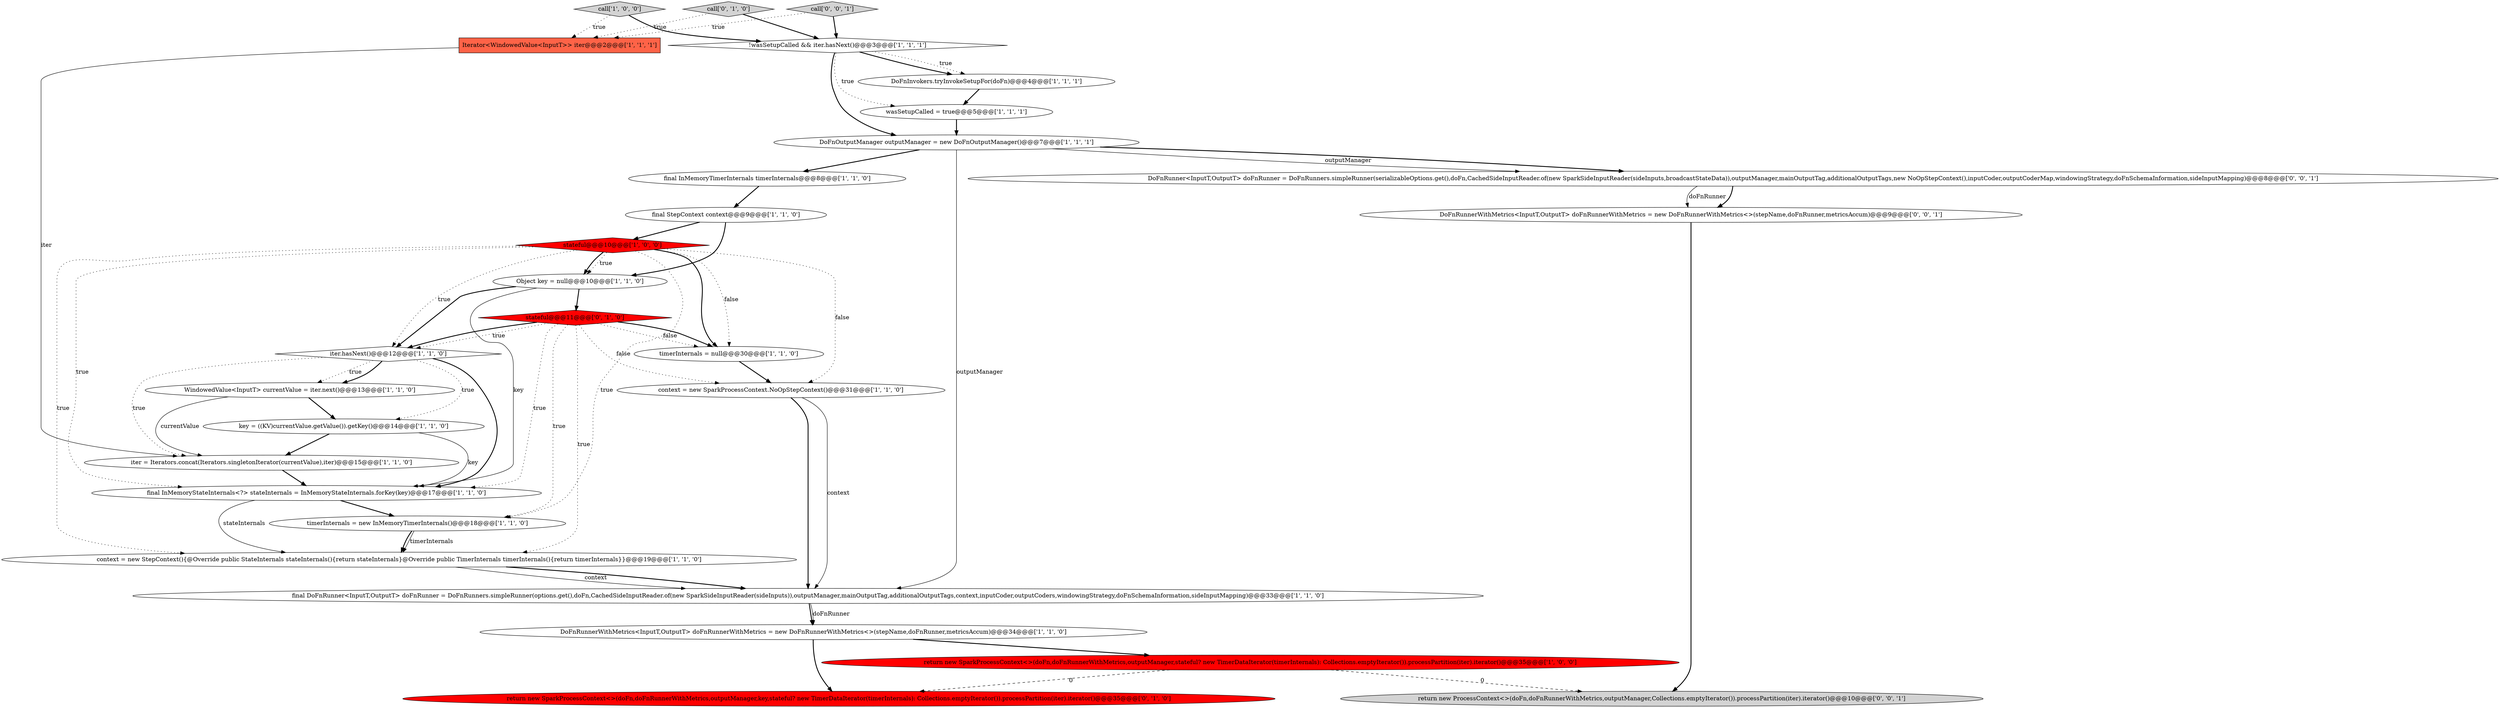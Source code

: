digraph {
7 [style = filled, label = "iter = Iterators.concat(Iterators.singletonIterator(currentValue),iter)@@@15@@@['1', '1', '0']", fillcolor = white, shape = ellipse image = "AAA0AAABBB1BBB"];
20 [style = filled, label = "return new SparkProcessContext<>(doFn,doFnRunnerWithMetrics,outputManager,stateful? new TimerDataIterator(timerInternals): Collections.emptyIterator()).processPartition(iter).iterator()@@@35@@@['1', '0', '0']", fillcolor = red, shape = ellipse image = "AAA1AAABBB1BBB"];
26 [style = filled, label = "return new ProcessContext<>(doFn,doFnRunnerWithMetrics,outputManager,Collections.emptyIterator()).processPartition(iter).iterator()@@@10@@@['0', '0', '1']", fillcolor = lightgray, shape = ellipse image = "AAA0AAABBB3BBB"];
27 [style = filled, label = "call['0', '0', '1']", fillcolor = lightgray, shape = diamond image = "AAA0AAABBB3BBB"];
17 [style = filled, label = "wasSetupCalled = true@@@5@@@['1', '1', '1']", fillcolor = white, shape = ellipse image = "AAA0AAABBB1BBB"];
2 [style = filled, label = "timerInternals = new InMemoryTimerInternals()@@@18@@@['1', '1', '0']", fillcolor = white, shape = ellipse image = "AAA0AAABBB1BBB"];
10 [style = filled, label = "context = new SparkProcessContext.NoOpStepContext()@@@31@@@['1', '1', '0']", fillcolor = white, shape = ellipse image = "AAA0AAABBB1BBB"];
19 [style = filled, label = "timerInternals = null@@@30@@@['1', '1', '0']", fillcolor = white, shape = ellipse image = "AAA0AAABBB1BBB"];
25 [style = filled, label = "DoFnRunner<InputT,OutputT> doFnRunner = DoFnRunners.simpleRunner(serializableOptions.get(),doFn,CachedSideInputReader.of(new SparkSideInputReader(sideInputs,broadcastStateData)),outputManager,mainOutputTag,additionalOutputTags,new NoOpStepContext(),inputCoder,outputCoderMap,windowingStrategy,doFnSchemaInformation,sideInputMapping)@@@8@@@['0', '0', '1']", fillcolor = white, shape = ellipse image = "AAA0AAABBB3BBB"];
6 [style = filled, label = "iter.hasNext()@@@12@@@['1', '1', '0']", fillcolor = white, shape = diamond image = "AAA0AAABBB1BBB"];
22 [style = filled, label = "stateful@@@11@@@['0', '1', '0']", fillcolor = red, shape = diamond image = "AAA1AAABBB2BBB"];
28 [style = filled, label = "DoFnRunnerWithMetrics<InputT,OutputT> doFnRunnerWithMetrics = new DoFnRunnerWithMetrics<>(stepName,doFnRunner,metricsAccum)@@@9@@@['0', '0', '1']", fillcolor = white, shape = ellipse image = "AAA0AAABBB3BBB"];
21 [style = filled, label = "call['1', '0', '0']", fillcolor = lightgray, shape = diamond image = "AAA0AAABBB1BBB"];
8 [style = filled, label = "stateful@@@10@@@['1', '0', '0']", fillcolor = red, shape = diamond image = "AAA1AAABBB1BBB"];
11 [style = filled, label = "final DoFnRunner<InputT,OutputT> doFnRunner = DoFnRunners.simpleRunner(options.get(),doFn,CachedSideInputReader.of(new SparkSideInputReader(sideInputs)),outputManager,mainOutputTag,additionalOutputTags,context,inputCoder,outputCoders,windowingStrategy,doFnSchemaInformation,sideInputMapping)@@@33@@@['1', '1', '0']", fillcolor = white, shape = ellipse image = "AAA0AAABBB1BBB"];
3 [style = filled, label = "final StepContext context@@@9@@@['1', '1', '0']", fillcolor = white, shape = ellipse image = "AAA0AAABBB1BBB"];
1 [style = filled, label = "WindowedValue<InputT> currentValue = iter.next()@@@13@@@['1', '1', '0']", fillcolor = white, shape = ellipse image = "AAA0AAABBB1BBB"];
9 [style = filled, label = "Object key = null@@@10@@@['1', '1', '0']", fillcolor = white, shape = ellipse image = "AAA0AAABBB1BBB"];
0 [style = filled, label = "DoFnOutputManager outputManager = new DoFnOutputManager()@@@7@@@['1', '1', '1']", fillcolor = white, shape = ellipse image = "AAA0AAABBB1BBB"];
15 [style = filled, label = "final InMemoryStateInternals<?> stateInternals = InMemoryStateInternals.forKey(key)@@@17@@@['1', '1', '0']", fillcolor = white, shape = ellipse image = "AAA0AAABBB1BBB"];
24 [style = filled, label = "call['0', '1', '0']", fillcolor = lightgray, shape = diamond image = "AAA0AAABBB2BBB"];
13 [style = filled, label = "DoFnRunnerWithMetrics<InputT,OutputT> doFnRunnerWithMetrics = new DoFnRunnerWithMetrics<>(stepName,doFnRunner,metricsAccum)@@@34@@@['1', '1', '0']", fillcolor = white, shape = ellipse image = "AAA0AAABBB1BBB"];
12 [style = filled, label = "final InMemoryTimerInternals timerInternals@@@8@@@['1', '1', '0']", fillcolor = white, shape = ellipse image = "AAA0AAABBB1BBB"];
23 [style = filled, label = "return new SparkProcessContext<>(doFn,doFnRunnerWithMetrics,outputManager,key,stateful? new TimerDataIterator(timerInternals): Collections.emptyIterator()).processPartition(iter).iterator()@@@35@@@['0', '1', '0']", fillcolor = red, shape = ellipse image = "AAA1AAABBB2BBB"];
4 [style = filled, label = "!wasSetupCalled && iter.hasNext()@@@3@@@['1', '1', '1']", fillcolor = white, shape = diamond image = "AAA0AAABBB1BBB"];
14 [style = filled, label = "context = new StepContext(){@Override public StateInternals stateInternals(){return stateInternals}@Override public TimerInternals timerInternals(){return timerInternals}}@@@19@@@['1', '1', '0']", fillcolor = white, shape = ellipse image = "AAA0AAABBB1BBB"];
18 [style = filled, label = "key = ((KV)currentValue.getValue()).getKey()@@@14@@@['1', '1', '0']", fillcolor = white, shape = ellipse image = "AAA0AAABBB1BBB"];
16 [style = filled, label = "DoFnInvokers.tryInvokeSetupFor(doFn)@@@4@@@['1', '1', '1']", fillcolor = white, shape = ellipse image = "AAA0AAABBB1BBB"];
5 [style = filled, label = "Iterator<WindowedValue<InputT>> iter@@@2@@@['1', '1', '1']", fillcolor = tomato, shape = box image = "AAA0AAABBB1BBB"];
9->22 [style = bold, label=""];
22->19 [style = dotted, label="false"];
27->5 [style = dotted, label="true"];
15->2 [style = bold, label=""];
25->28 [style = bold, label=""];
22->19 [style = bold, label=""];
8->19 [style = bold, label=""];
8->2 [style = dotted, label="true"];
0->12 [style = bold, label=""];
6->1 [style = dotted, label="true"];
8->15 [style = dotted, label="true"];
9->15 [style = solid, label="key"];
5->7 [style = solid, label="iter"];
1->18 [style = bold, label=""];
14->11 [style = solid, label="context"];
19->10 [style = bold, label=""];
28->26 [style = bold, label=""];
2->14 [style = solid, label="timerInternals"];
16->17 [style = bold, label=""];
8->10 [style = dotted, label="false"];
22->6 [style = dotted, label="true"];
18->15 [style = solid, label="key"];
6->15 [style = bold, label=""];
22->14 [style = dotted, label="true"];
22->2 [style = dotted, label="true"];
15->14 [style = solid, label="stateInternals"];
4->0 [style = bold, label=""];
9->6 [style = bold, label=""];
3->9 [style = bold, label=""];
6->1 [style = bold, label=""];
10->11 [style = solid, label="context"];
27->4 [style = bold, label=""];
24->4 [style = bold, label=""];
17->0 [style = bold, label=""];
6->18 [style = dotted, label="true"];
8->6 [style = dotted, label="true"];
0->25 [style = bold, label=""];
1->7 [style = solid, label="currentValue"];
3->8 [style = bold, label=""];
11->13 [style = solid, label="doFnRunner"];
0->11 [style = solid, label="outputManager"];
8->14 [style = dotted, label="true"];
2->14 [style = bold, label=""];
11->13 [style = bold, label=""];
8->9 [style = bold, label=""];
13->23 [style = bold, label=""];
6->7 [style = dotted, label="true"];
20->23 [style = dashed, label="0"];
7->15 [style = bold, label=""];
22->10 [style = dotted, label="false"];
21->5 [style = dotted, label="true"];
13->20 [style = bold, label=""];
0->25 [style = solid, label="outputManager"];
4->16 [style = dotted, label="true"];
12->3 [style = bold, label=""];
8->9 [style = dotted, label="true"];
21->4 [style = bold, label=""];
8->19 [style = dotted, label="false"];
18->7 [style = bold, label=""];
4->17 [style = dotted, label="true"];
22->15 [style = dotted, label="true"];
14->11 [style = bold, label=""];
20->26 [style = dashed, label="0"];
24->5 [style = dotted, label="true"];
4->16 [style = bold, label=""];
22->6 [style = bold, label=""];
25->28 [style = solid, label="doFnRunner"];
10->11 [style = bold, label=""];
}
